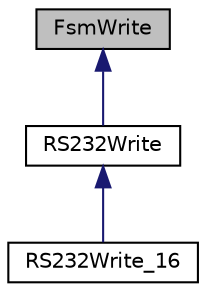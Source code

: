 digraph "FsmWrite"
{
  edge [fontname="Helvetica",fontsize="10",labelfontname="Helvetica",labelfontsize="10"];
  node [fontname="Helvetica",fontsize="10",shape=record];
  Node1 [label="FsmWrite",height=0.2,width=0.4,color="black", fillcolor="grey75", style="filled", fontcolor="black"];
  Node1 -> Node2 [dir="back",color="midnightblue",fontsize="10",style="solid",fontname="Helvetica"];
  Node2 [label="RS232Write",height=0.2,width=0.4,color="black", fillcolor="white", style="filled",URL="$class_r_s232_write.html"];
  Node2 -> Node3 [dir="back",color="midnightblue",fontsize="10",style="solid",fontname="Helvetica"];
  Node3 [label="RS232Write_16",height=0.2,width=0.4,color="black", fillcolor="white", style="filled",URL="$class_r_s232_write__16.html"];
}
